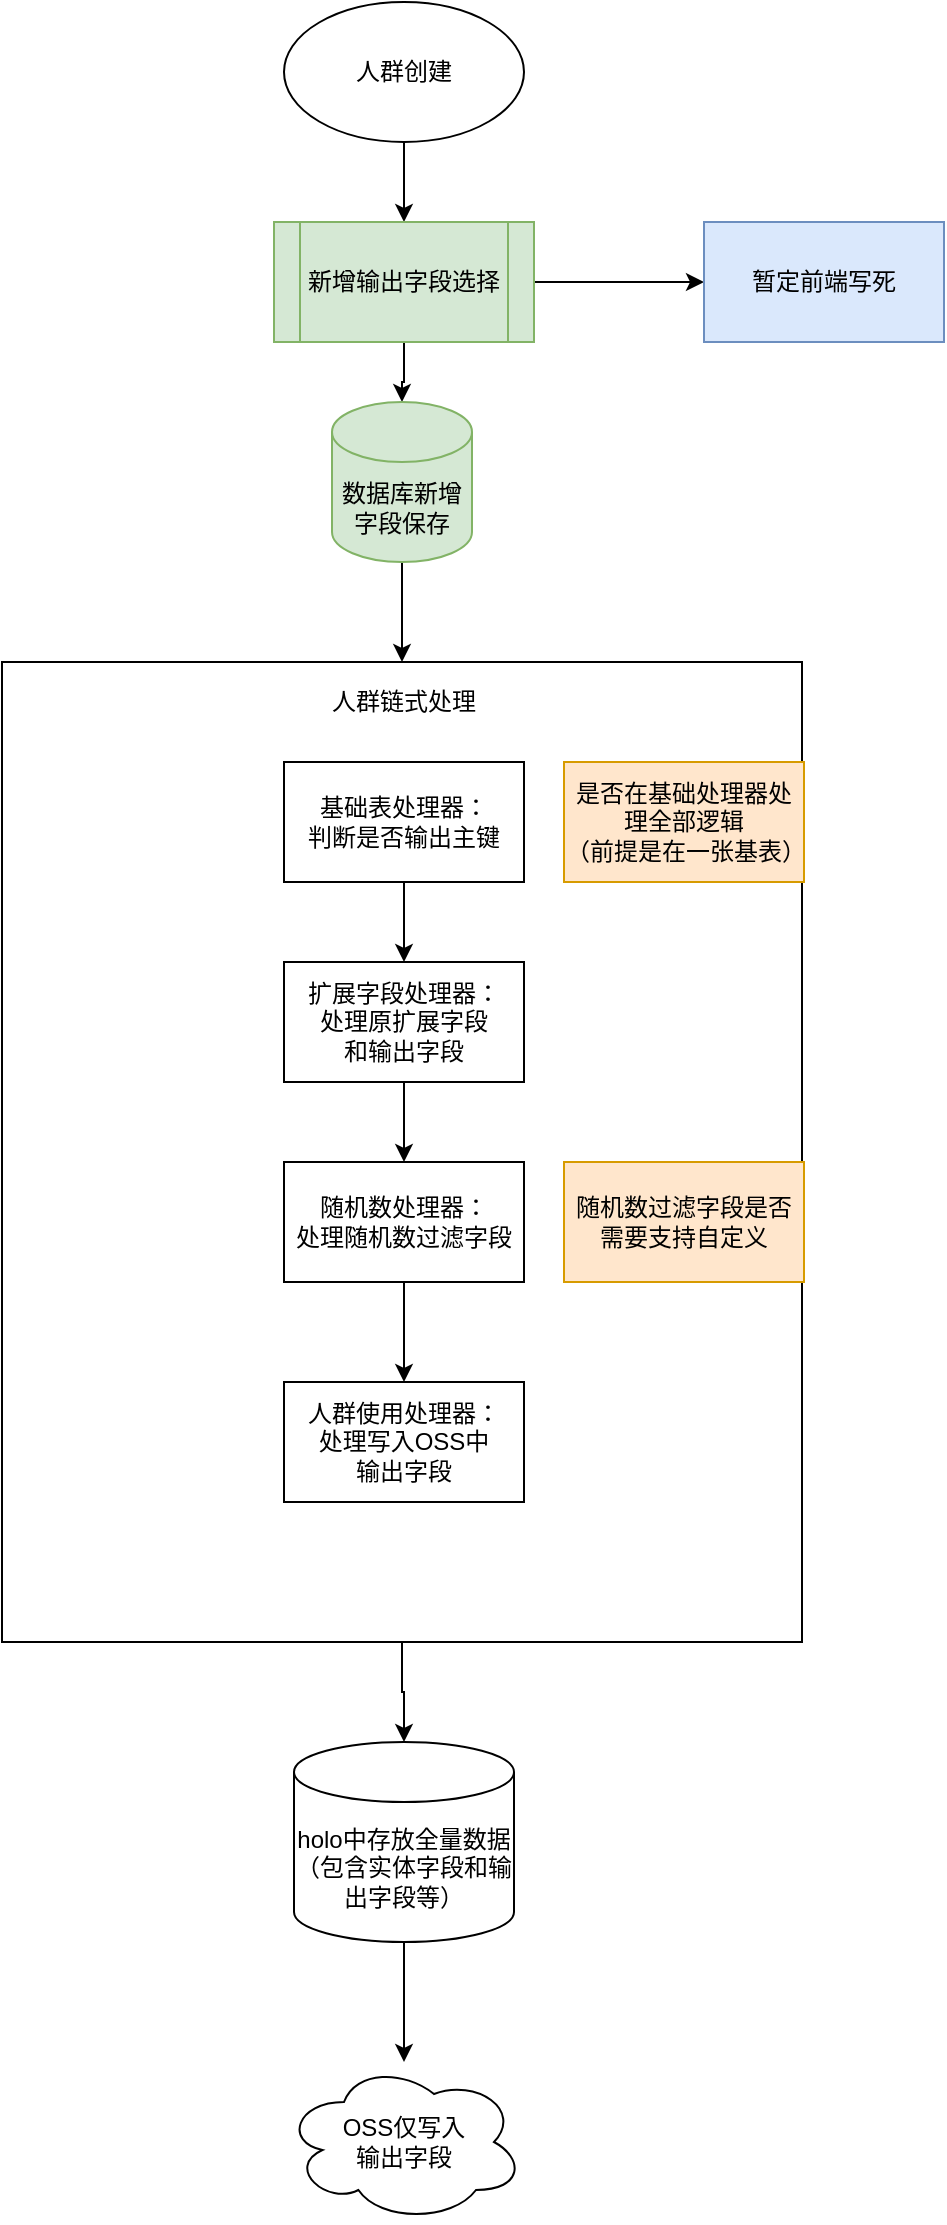<mxfile version="28.0.7">
  <diagram name="第 1 页" id="dNE7bsFuqDS4QT3SGKGQ">
    <mxGraphModel dx="1018" dy="655" grid="1" gridSize="10" guides="1" tooltips="1" connect="1" arrows="1" fold="1" page="1" pageScale="1" pageWidth="827" pageHeight="1169" math="0" shadow="0">
      <root>
        <mxCell id="0" />
        <mxCell id="1" parent="0" />
        <mxCell id="phLCAleKNdKECWSzhlN1-3" value="" style="edgeStyle=orthogonalEdgeStyle;rounded=0;orthogonalLoop=1;jettySize=auto;html=1;" parent="1" source="phLCAleKNdKECWSzhlN1-1" target="phLCAleKNdKECWSzhlN1-2" edge="1">
          <mxGeometry relative="1" as="geometry" />
        </mxCell>
        <mxCell id="phLCAleKNdKECWSzhlN1-1" value="人群创建" style="ellipse;whiteSpace=wrap;html=1;" parent="1" vertex="1">
          <mxGeometry x="320" y="30" width="120" height="70" as="geometry" />
        </mxCell>
        <mxCell id="o61bZkSr8tZisU5YXVaz-2" value="" style="edgeStyle=orthogonalEdgeStyle;rounded=0;orthogonalLoop=1;jettySize=auto;html=1;fontFamily=Helvetica;fontSize=12;fontColor=default;" edge="1" parent="1" source="phLCAleKNdKECWSzhlN1-2" target="o61bZkSr8tZisU5YXVaz-7">
          <mxGeometry relative="1" as="geometry">
            <mxPoint x="380" y="260" as="targetPoint" />
          </mxGeometry>
        </mxCell>
        <mxCell id="o61bZkSr8tZisU5YXVaz-14" value="" style="edgeStyle=orthogonalEdgeStyle;rounded=0;orthogonalLoop=1;jettySize=auto;html=1;fontFamily=Helvetica;fontSize=12;fontColor=default;" edge="1" parent="1" source="phLCAleKNdKECWSzhlN1-2" target="o61bZkSr8tZisU5YXVaz-13">
          <mxGeometry relative="1" as="geometry" />
        </mxCell>
        <mxCell id="phLCAleKNdKECWSzhlN1-2" value="新增输出字段选择" style="shape=process;whiteSpace=wrap;html=1;backgroundOutline=1;fillColor=#d5e8d4;strokeColor=#82b366;" parent="1" vertex="1">
          <mxGeometry x="315" y="140" width="130" height="60" as="geometry" />
        </mxCell>
        <mxCell id="o61bZkSr8tZisU5YXVaz-4" value="" style="edgeStyle=orthogonalEdgeStyle;rounded=0;orthogonalLoop=1;jettySize=auto;html=1;fontFamily=Helvetica;fontSize=12;fontColor=default;" edge="1" parent="1" source="o61bZkSr8tZisU5YXVaz-7" target="o61bZkSr8tZisU5YXVaz-3">
          <mxGeometry relative="1" as="geometry">
            <mxPoint x="380" y="320" as="sourcePoint" />
          </mxGeometry>
        </mxCell>
        <mxCell id="o61bZkSr8tZisU5YXVaz-19" value="" style="edgeStyle=orthogonalEdgeStyle;rounded=0;orthogonalLoop=1;jettySize=auto;html=1;fontFamily=Helvetica;fontSize=12;fontColor=default;" edge="1" parent="1" source="o61bZkSr8tZisU5YXVaz-3" target="o61bZkSr8tZisU5YXVaz-18">
          <mxGeometry relative="1" as="geometry" />
        </mxCell>
        <mxCell id="o61bZkSr8tZisU5YXVaz-3" value="" style="whiteSpace=wrap;html=1;" vertex="1" parent="1">
          <mxGeometry x="179" y="360" width="400" height="490" as="geometry" />
        </mxCell>
        <mxCell id="o61bZkSr8tZisU5YXVaz-5" value="人群链式处理" style="text;html=1;align=center;verticalAlign=middle;whiteSpace=wrap;rounded=0;fontFamily=Helvetica;fontSize=12;fontColor=default;" vertex="1" parent="1">
          <mxGeometry x="335" y="370" width="90" height="20" as="geometry" />
        </mxCell>
        <mxCell id="o61bZkSr8tZisU5YXVaz-9" value="" style="edgeStyle=orthogonalEdgeStyle;rounded=0;orthogonalLoop=1;jettySize=auto;html=1;fontFamily=Helvetica;fontSize=12;fontColor=default;" edge="1" parent="1" source="o61bZkSr8tZisU5YXVaz-6" target="o61bZkSr8tZisU5YXVaz-8">
          <mxGeometry relative="1" as="geometry" />
        </mxCell>
        <mxCell id="o61bZkSr8tZisU5YXVaz-6" value="基础表处理器：&lt;div&gt;判断是否输出主键&lt;/div&gt;" style="rounded=0;whiteSpace=wrap;html=1;strokeColor=default;align=center;verticalAlign=middle;fontFamily=Helvetica;fontSize=12;fontColor=default;fillColor=default;" vertex="1" parent="1">
          <mxGeometry x="320" y="410" width="120" height="60" as="geometry" />
        </mxCell>
        <mxCell id="o61bZkSr8tZisU5YXVaz-7" value="数据库新增字段保存" style="shape=cylinder3;whiteSpace=wrap;html=1;boundedLbl=1;backgroundOutline=1;size=15;strokeColor=#82b366;align=center;verticalAlign=middle;fontFamily=Helvetica;fontSize=12;fillColor=#d5e8d4;" vertex="1" parent="1">
          <mxGeometry x="344" y="230" width="70" height="80" as="geometry" />
        </mxCell>
        <mxCell id="o61bZkSr8tZisU5YXVaz-12" value="" style="edgeStyle=orthogonalEdgeStyle;rounded=0;orthogonalLoop=1;jettySize=auto;html=1;fontFamily=Helvetica;fontSize=12;fontColor=default;" edge="1" parent="1" source="o61bZkSr8tZisU5YXVaz-8" target="o61bZkSr8tZisU5YXVaz-11">
          <mxGeometry relative="1" as="geometry" />
        </mxCell>
        <mxCell id="o61bZkSr8tZisU5YXVaz-8" value="扩展字段处理器：&lt;div&gt;处理原扩展字段&lt;/div&gt;&lt;div&gt;和输出字段&lt;/div&gt;" style="whiteSpace=wrap;html=1;rounded=0;" vertex="1" parent="1">
          <mxGeometry x="320" y="510" width="120" height="60" as="geometry" />
        </mxCell>
        <mxCell id="o61bZkSr8tZisU5YXVaz-10" value="是否在基础处理器处理全部逻辑&lt;div&gt;（前提是在一张基表）&lt;/div&gt;" style="rounded=0;whiteSpace=wrap;html=1;strokeColor=#d79b00;align=center;verticalAlign=middle;fontFamily=Helvetica;fontSize=12;fillColor=#ffe6cc;" vertex="1" parent="1">
          <mxGeometry x="460" y="410" width="120" height="60" as="geometry" />
        </mxCell>
        <mxCell id="o61bZkSr8tZisU5YXVaz-17" value="" style="edgeStyle=orthogonalEdgeStyle;rounded=0;orthogonalLoop=1;jettySize=auto;html=1;fontFamily=Helvetica;fontSize=12;fontColor=default;" edge="1" parent="1" source="o61bZkSr8tZisU5YXVaz-11" target="o61bZkSr8tZisU5YXVaz-16">
          <mxGeometry relative="1" as="geometry" />
        </mxCell>
        <mxCell id="o61bZkSr8tZisU5YXVaz-11" value="随机数处理器：&lt;div&gt;处理随机数过滤字段&lt;/div&gt;" style="whiteSpace=wrap;html=1;rounded=0;" vertex="1" parent="1">
          <mxGeometry x="320" y="610" width="120" height="60" as="geometry" />
        </mxCell>
        <mxCell id="o61bZkSr8tZisU5YXVaz-13" value="暂定前端写死" style="rounded=0;whiteSpace=wrap;html=1;strokeColor=#6c8ebf;align=center;verticalAlign=middle;fontFamily=Helvetica;fontSize=12;fillColor=#dae8fc;" vertex="1" parent="1">
          <mxGeometry x="530" y="140" width="120" height="60" as="geometry" />
        </mxCell>
        <mxCell id="o61bZkSr8tZisU5YXVaz-15" value="随机数过滤字段是否需要支持自定义" style="rounded=0;whiteSpace=wrap;html=1;strokeColor=#d79b00;align=center;verticalAlign=middle;fontFamily=Helvetica;fontSize=12;fillColor=#ffe6cc;" vertex="1" parent="1">
          <mxGeometry x="460" y="610" width="120" height="60" as="geometry" />
        </mxCell>
        <mxCell id="o61bZkSr8tZisU5YXVaz-16" value="人群使用处理器：&lt;div&gt;处理写入OSS中&lt;/div&gt;&lt;div&gt;输出字段&lt;/div&gt;" style="whiteSpace=wrap;html=1;rounded=0;" vertex="1" parent="1">
          <mxGeometry x="320" y="720" width="120" height="60" as="geometry" />
        </mxCell>
        <mxCell id="o61bZkSr8tZisU5YXVaz-21" value="" style="edgeStyle=orthogonalEdgeStyle;rounded=0;orthogonalLoop=1;jettySize=auto;html=1;fontFamily=Helvetica;fontSize=12;fontColor=default;" edge="1" parent="1" source="o61bZkSr8tZisU5YXVaz-18" target="o61bZkSr8tZisU5YXVaz-20">
          <mxGeometry relative="1" as="geometry" />
        </mxCell>
        <mxCell id="o61bZkSr8tZisU5YXVaz-18" value="holo中存放全量数据&lt;div&gt;（包含实体字段和输出字段等）&lt;/div&gt;" style="shape=cylinder3;whiteSpace=wrap;html=1;boundedLbl=1;backgroundOutline=1;size=15;strokeColor=default;align=center;verticalAlign=middle;fontFamily=Helvetica;fontSize=12;fontColor=default;fillColor=default;" vertex="1" parent="1">
          <mxGeometry x="325" y="900" width="110" height="100" as="geometry" />
        </mxCell>
        <mxCell id="o61bZkSr8tZisU5YXVaz-20" value="OSS仅写入&lt;div&gt;输出字段&lt;/div&gt;" style="ellipse;shape=cloud;whiteSpace=wrap;html=1;" vertex="1" parent="1">
          <mxGeometry x="320" y="1060" width="120" height="80" as="geometry" />
        </mxCell>
      </root>
    </mxGraphModel>
  </diagram>
</mxfile>

